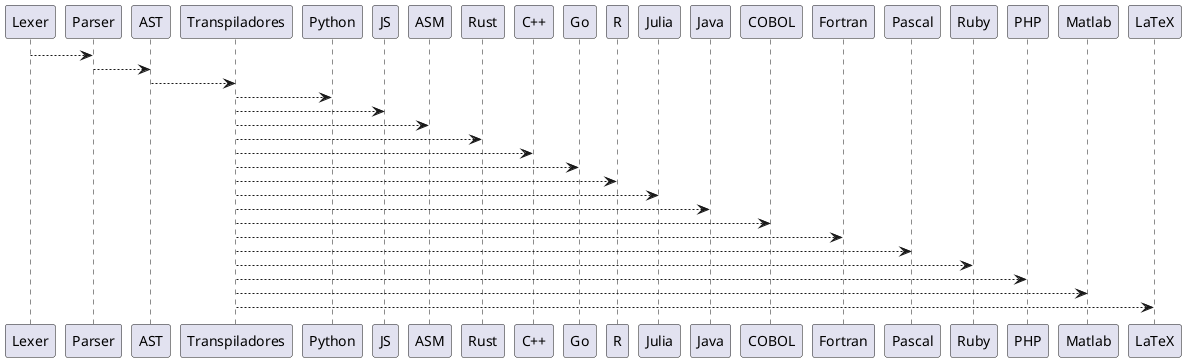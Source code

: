 @startuml
Lexer --> Parser
Parser --> AST
AST --> Transpiladores
Transpiladores --> Python
Transpiladores --> JS
Transpiladores --> ASM
Transpiladores --> Rust
Transpiladores --> "C++"
Transpiladores --> Go
Transpiladores --> R
Transpiladores --> Julia
Transpiladores --> Java
Transpiladores --> COBOL
Transpiladores --> Fortran
Transpiladores --> Pascal
Transpiladores --> Ruby
Transpiladores --> PHP
Transpiladores --> Matlab
Transpiladores --> LaTeX
@enduml
